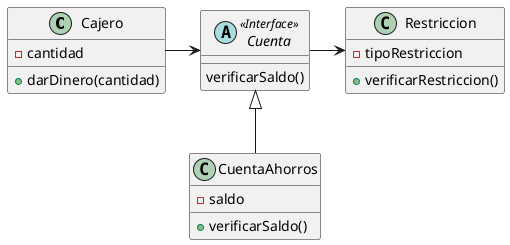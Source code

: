 @startuml diseñoFer
   
   Cajero --R> Cuenta
   Cuenta --R> Restriccion
   CuentaAhorros --U|> Cuenta 
    class Cajero{
        - cantidad 
        + darDinero(cantidad)
    }


    class CuentaAhorros{
        - saldo
        + verificarSaldo()
    }

    class Restriccion{
        - tipoRestriccion 
        +verificarRestriccion()
    }

    abstract class Cuenta <<Interface>> {
        verificarSaldo()
    }
@enduml